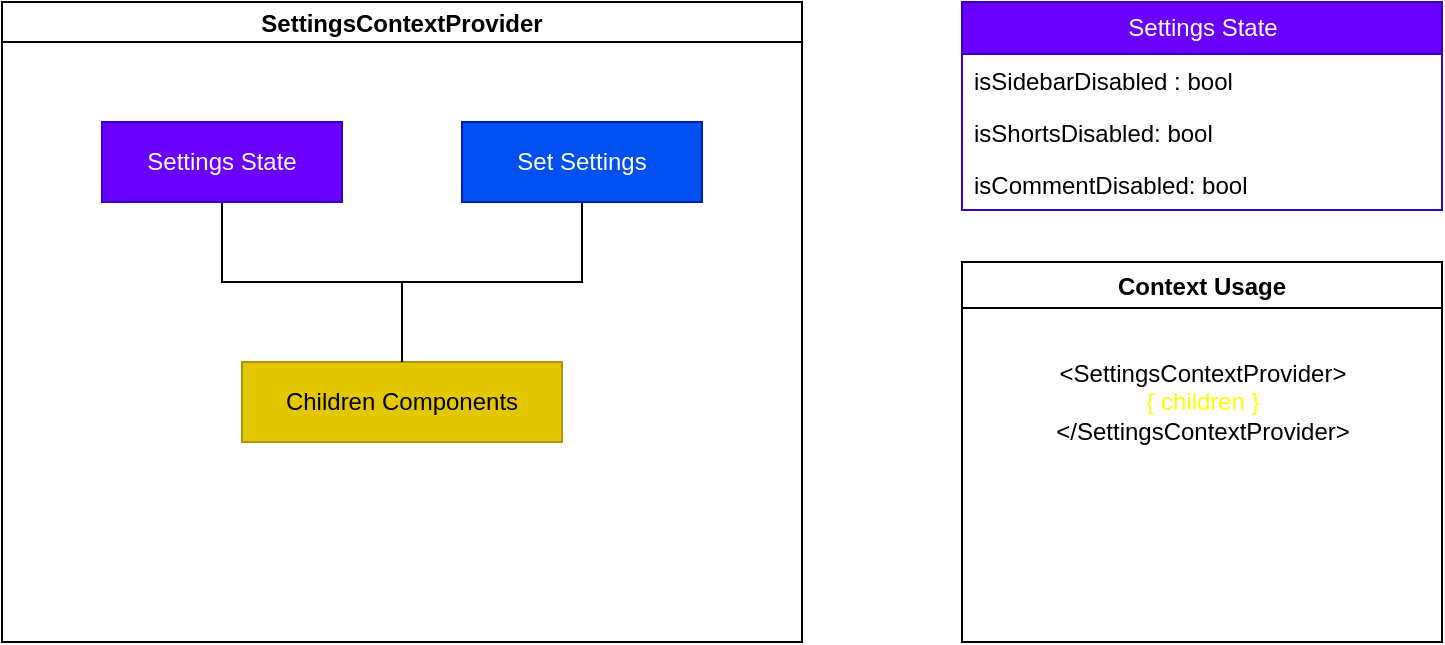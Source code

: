 <mxfile>
    <diagram id="0e1t20ulV0d7OpC0bTC3" name="Page-1">
        <mxGraphModel dx="926" dy="521" grid="1" gridSize="10" guides="1" tooltips="1" connect="1" arrows="1" fold="1" page="1" pageScale="1" pageWidth="413" pageHeight="583" background="none" math="0" shadow="0">
            <root>
                <mxCell id="0"/>
                <mxCell id="1" parent="0"/>
                <mxCell id="2" value="SettingsContextProvider" style="swimlane;startSize=20;horizontal=1;containerType=tree;" vertex="1" parent="1">
                    <mxGeometry x="40" y="100" width="400" height="320" as="geometry">
                        <mxRectangle x="170" y="100" width="180" height="30" as="alternateBounds"/>
                    </mxGeometry>
                </mxCell>
                <mxCell id="3" value="" style="edgeStyle=elbowEdgeStyle;elbow=vertical;sourcePerimeterSpacing=0;targetPerimeterSpacing=0;startArrow=none;endArrow=none;rounded=0;curved=0;" edge="1" parent="2" source="4" target="5">
                    <mxGeometry relative="1" as="geometry"/>
                </mxCell>
                <mxCell id="4" value="Settings State" style="whiteSpace=wrap;html=1;treeFolding=1;treeMoving=1;newEdgeStyle={&quot;edgeStyle&quot;:&quot;elbowEdgeStyle&quot;,&quot;startArrow&quot;:&quot;none&quot;,&quot;endArrow&quot;:&quot;none&quot;};fillColor=#6a00ff;fontColor=#ffffff;strokeColor=#3700CC;" vertex="1" parent="2">
                    <mxGeometry x="50" y="60" width="120" height="40" as="geometry"/>
                </mxCell>
                <mxCell id="5" value="Children Components" style="whiteSpace=wrap;html=1;treeFolding=1;treeMoving=1;newEdgeStyle={&quot;edgeStyle&quot;:&quot;elbowEdgeStyle&quot;,&quot;startArrow&quot;:&quot;none&quot;,&quot;endArrow&quot;:&quot;none&quot;};fillColor=#e3c800;fontColor=#000000;strokeColor=#B09500;" vertex="1" parent="2">
                    <mxGeometry x="120" y="180" width="160" height="40" as="geometry"/>
                </mxCell>
                <mxCell id="7" style="edgeStyle=elbowEdgeStyle;html=1;startArrow=none;endArrow=none;entryX=0.5;entryY=0;entryDx=0;entryDy=0;strokeColor=default;rounded=0;elbow=vertical;" edge="1" parent="2" source="6" target="5">
                    <mxGeometry relative="1" as="geometry"/>
                </mxCell>
                <mxCell id="6" value="Set Settings" style="whiteSpace=wrap;html=1;treeFolding=1;treeMoving=1;newEdgeStyle={&quot;edgeStyle&quot;:&quot;elbowEdgeStyle&quot;,&quot;startArrow&quot;:&quot;none&quot;,&quot;endArrow&quot;:&quot;none&quot;};fillColor=#0050ef;fontColor=#ffffff;strokeColor=#001DBC;" vertex="1" parent="2">
                    <mxGeometry x="230" y="60" width="120" height="40" as="geometry"/>
                </mxCell>
                <mxCell id="8" value="Settings State" style="swimlane;fontStyle=0;childLayout=stackLayout;horizontal=1;startSize=26;fillColor=#6a00ff;horizontalStack=0;resizeParent=1;resizeParentMax=0;resizeLast=0;collapsible=1;marginBottom=0;html=1;fontColor=#ffffff;strokeColor=#3700CC;" vertex="1" parent="1">
                    <mxGeometry x="520" y="100" width="240" height="104" as="geometry"/>
                </mxCell>
                <mxCell id="9" value="isSidebarDisabled : bool" style="text;strokeColor=none;fillColor=none;align=left;verticalAlign=top;spacingLeft=4;spacingRight=4;overflow=hidden;rotatable=0;points=[[0,0.5],[1,0.5]];portConstraint=eastwest;whiteSpace=wrap;html=1;" vertex="1" parent="8">
                    <mxGeometry y="26" width="240" height="26" as="geometry"/>
                </mxCell>
                <mxCell id="10" value="isShortsDisabled: bool" style="text;strokeColor=none;fillColor=none;align=left;verticalAlign=top;spacingLeft=4;spacingRight=4;overflow=hidden;rotatable=0;points=[[0,0.5],[1,0.5]];portConstraint=eastwest;whiteSpace=wrap;html=1;" vertex="1" parent="8">
                    <mxGeometry y="52" width="240" height="26" as="geometry"/>
                </mxCell>
                <mxCell id="12" value="isCommentDisabled: bool" style="text;strokeColor=none;fillColor=none;align=left;verticalAlign=top;spacingLeft=4;spacingRight=4;overflow=hidden;rotatable=0;points=[[0,0.5],[1,0.5]];portConstraint=eastwest;whiteSpace=wrap;html=1;" vertex="1" parent="8">
                    <mxGeometry y="78" width="240" height="26" as="geometry"/>
                </mxCell>
                <mxCell id="15" value="Context Usage" style="swimlane;" vertex="1" parent="1">
                    <mxGeometry x="520" y="230" width="240" height="190" as="geometry"/>
                </mxCell>
                <mxCell id="16" value="&amp;lt;SettingsContextProvider&amp;gt;&lt;br&gt;&lt;font color=&quot;#ffff00&quot;&gt;{ children }&lt;/font&gt;&lt;br&gt;&amp;lt;/SettingsContextProvider&amp;gt;" style="text;html=1;align=center;verticalAlign=middle;resizable=0;points=[];autosize=1;strokeColor=none;fillColor=none;" vertex="1" parent="1">
                    <mxGeometry x="555" y="270" width="170" height="60" as="geometry"/>
                </mxCell>
            </root>
        </mxGraphModel>
    </diagram>
</mxfile>

